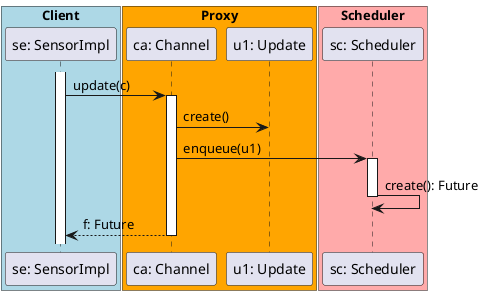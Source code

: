 @startuml
'httpsc://plantuml.com/sequence-diagram

box "Client" #LightBlue
participant "se: SensorImpl"
end box

box "Proxy" #Orange
participant "ca: Channel"
participant "u1: Update"
end box

box "Scheduler" #FFAAAA
participant "sc: Scheduler"
end box

activate "se: SensorImpl"
"se: SensorImpl" -> "ca: Channel" : update(c)

activate "ca: Channel"
"ca: Channel" -> "u1: Update" : create()
"ca: Channel" -> "sc: Scheduler" : enqueue(u1)

activate "sc: Scheduler"
"sc: Scheduler" -> "sc: Scheduler" : create(): Future
deactivate "sc: Scheduler"

"ca: Channel" --> "se: SensorImpl": f: Future
deactivate "ca: Channel"

@enduml